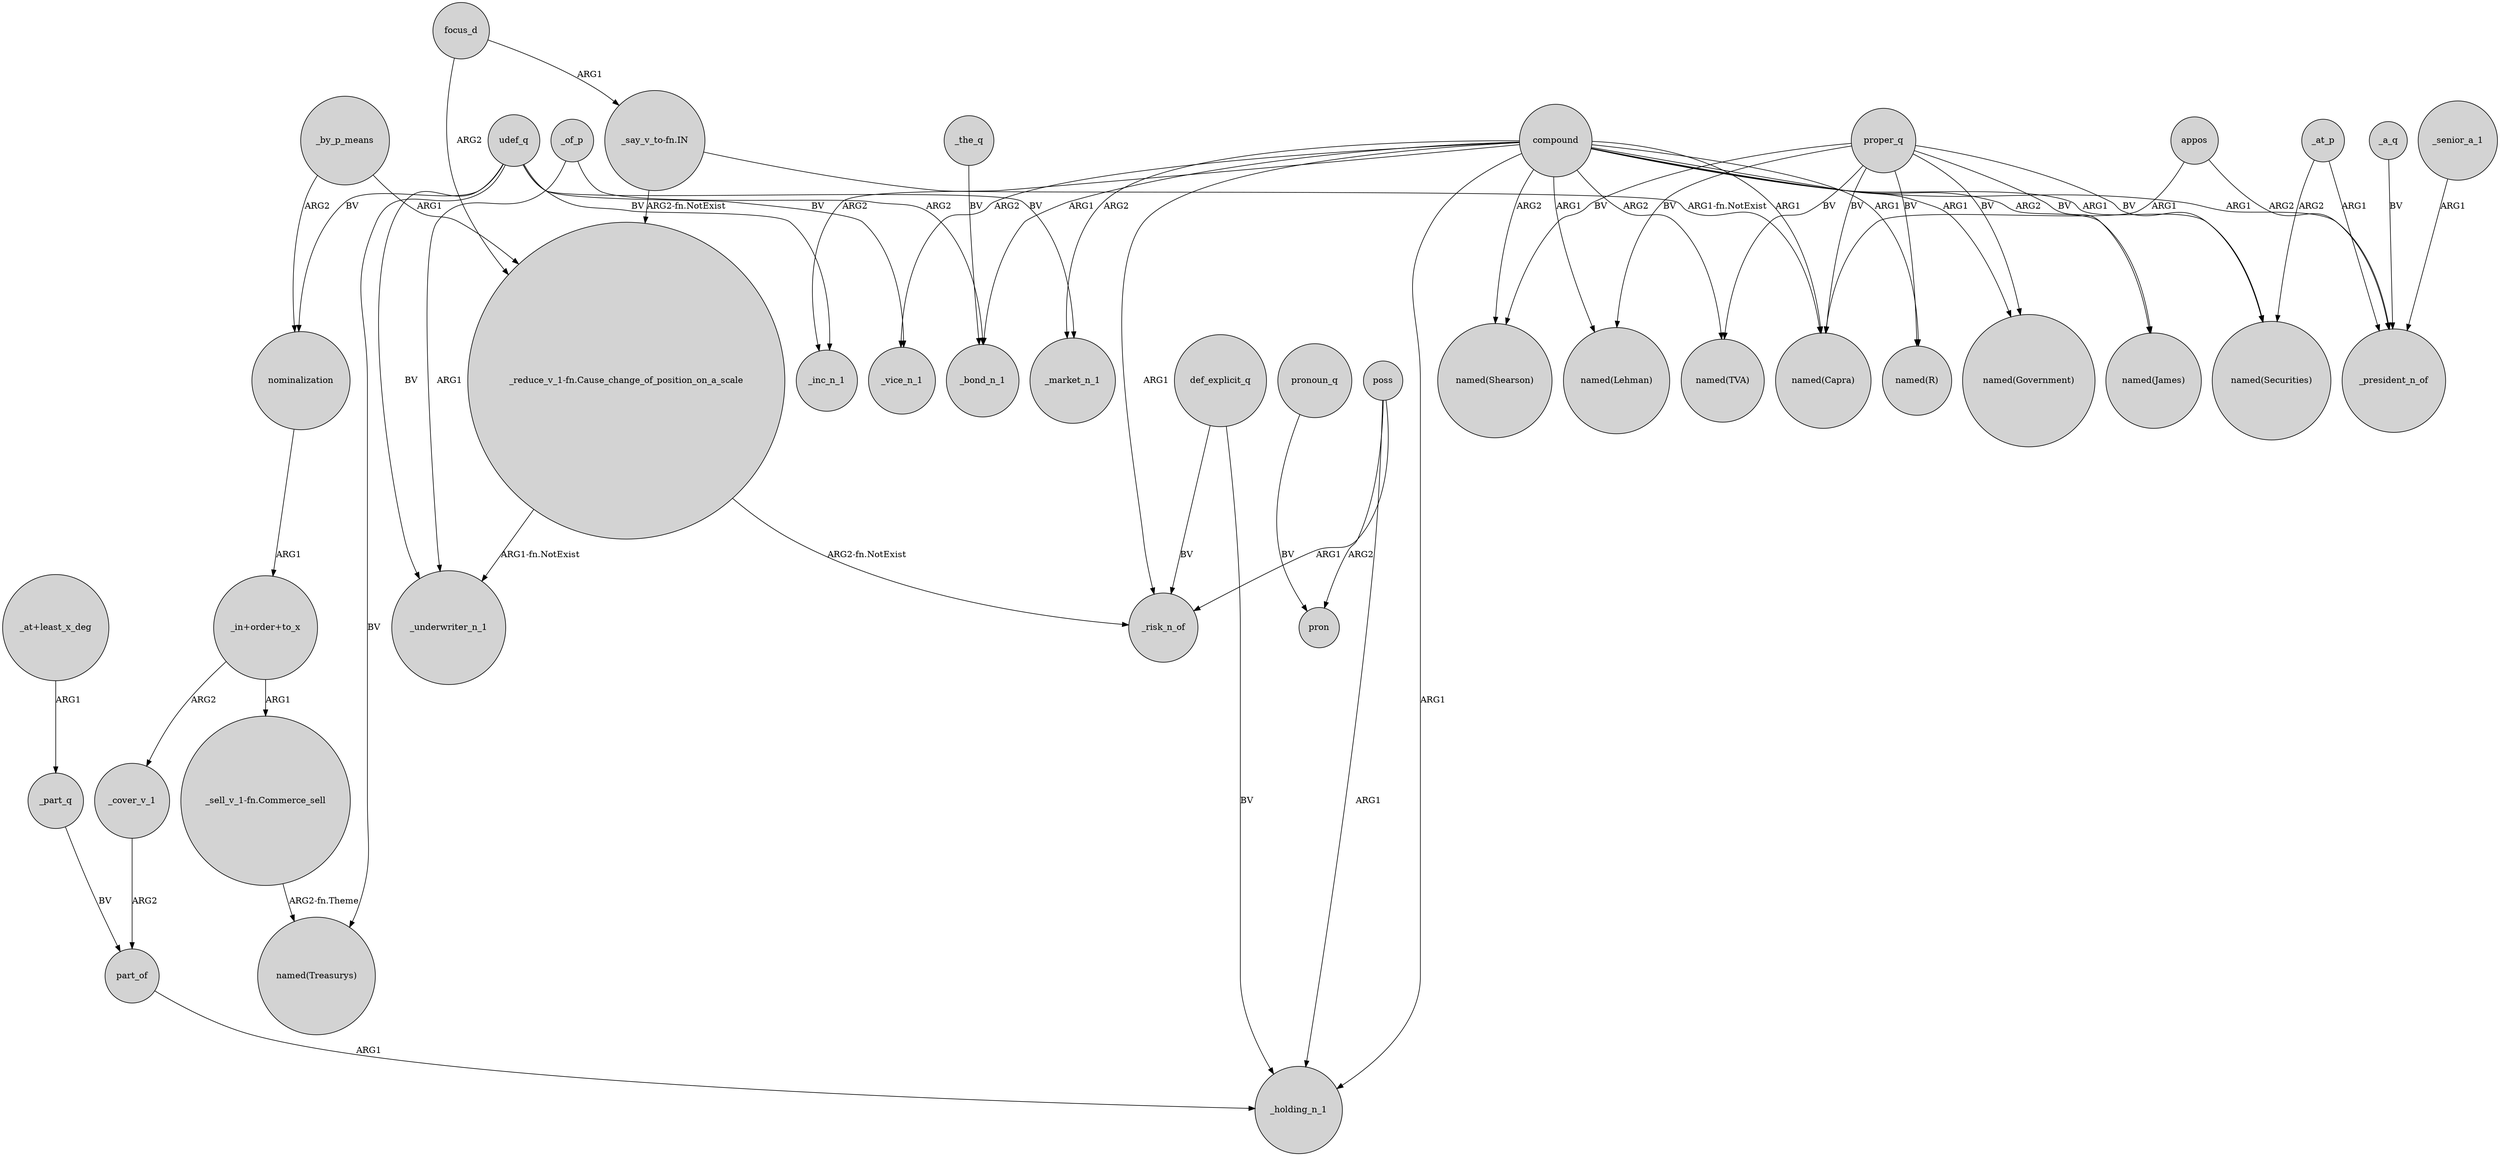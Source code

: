 digraph {
	node [shape=circle style=filled]
	compound -> _market_n_1 [label=ARG2]
	compound -> _vice_n_1 [label=ARG2]
	udef_q -> _inc_n_1 [label=BV]
	_by_p_means -> nominalization [label=ARG2]
	_at_p -> "named(Securities)" [label=ARG2]
	poss -> pron [label=ARG2]
	compound -> _risk_n_of [label=ARG1]
	proper_q -> "named(Shearson)" [label=BV]
	proper_q -> "named(Government)" [label=BV]
	compound -> "named(Government)" [label=ARG1]
	"_say_v_to-fn.IN" -> "_reduce_v_1-fn.Cause_change_of_position_on_a_scale" [label="ARG2-fn.NotExist"]
	"_in+order+to_x" -> _cover_v_1 [label=ARG2]
	part_of -> _holding_n_1 [label=ARG1]
	"_at+least_x_deg" -> _part_q [label=ARG1]
	def_explicit_q -> _risk_n_of [label=BV]
	compound -> _bond_n_1 [label=ARG1]
	compound -> "named(James)" [label=ARG2]
	udef_q -> "named(Treasurys)" [label=BV]
	compound -> "named(R)" [label=ARG1]
	_of_p -> _bond_n_1 [label=ARG2]
	udef_q -> _market_n_1 [label=BV]
	_senior_a_1 -> _president_n_of [label=ARG1]
	compound -> _holding_n_1 [label=ARG1]
	udef_q -> _vice_n_1 [label=BV]
	"_reduce_v_1-fn.Cause_change_of_position_on_a_scale" -> _underwriter_n_1 [label="ARG1-fn.NotExist"]
	_part_q -> part_of [label=BV]
	def_explicit_q -> _holding_n_1 [label=BV]
	"_say_v_to-fn.IN" -> "named(Capra)" [label="ARG1-fn.NotExist"]
	_by_p_means -> "_reduce_v_1-fn.Cause_change_of_position_on_a_scale" [label=ARG1]
	proper_q -> "named(Lehman)" [label=BV]
	focus_d -> "_reduce_v_1-fn.Cause_change_of_position_on_a_scale" [label=ARG2]
	appos -> _president_n_of [label=ARG2]
	pronoun_q -> pron [label=BV]
	"_reduce_v_1-fn.Cause_change_of_position_on_a_scale" -> _risk_n_of [label="ARG2-fn.NotExist"]
	nominalization -> "_in+order+to_x" [label=ARG1]
	"_sell_v_1-fn.Commerce_sell" -> "named(Treasurys)" [label="ARG2-fn.Theme"]
	_of_p -> _underwriter_n_1 [label=ARG1]
	compound -> _president_n_of [label=ARG1]
	udef_q -> _underwriter_n_1 [label=BV]
	appos -> "named(Capra)" [label=ARG1]
	proper_q -> "named(Capra)" [label=BV]
	compound -> "named(Capra)" [label=ARG1]
	_the_q -> _bond_n_1 [label=BV]
	_at_p -> _president_n_of [label=ARG1]
	proper_q -> "named(James)" [label=BV]
	proper_q -> "named(Securities)" [label=BV]
	udef_q -> nominalization [label=BV]
	_cover_v_1 -> part_of [label=ARG2]
	_a_q -> _president_n_of [label=BV]
	proper_q -> "named(TVA)" [label=BV]
	poss -> _holding_n_1 [label=ARG1]
	compound -> "named(Shearson)" [label=ARG2]
	"_in+order+to_x" -> "_sell_v_1-fn.Commerce_sell" [label=ARG1]
	compound -> "named(TVA)" [label=ARG2]
	proper_q -> "named(R)" [label=BV]
	compound -> "named(Lehman)" [label=ARG1]
	poss -> _risk_n_of [label=ARG1]
	compound -> _inc_n_1 [label=ARG2]
	compound -> "named(Securities)" [label=ARG1]
	focus_d -> "_say_v_to-fn.IN" [label=ARG1]
}
